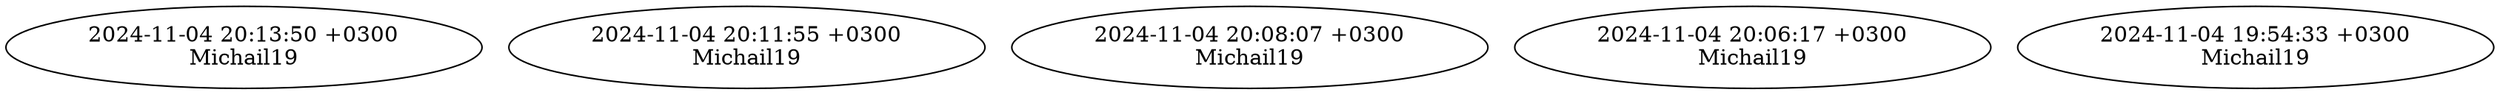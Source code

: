 digraph G {
    "6e44a9eccef9dc107c26c453559d669ebd84dbcc" [label="2024-11-04 20:13:50 +0300\nMichail19"];
    "46367f7de67175d5f03c9e8ae2067ac21fec0a92" [label="2024-11-04 20:11:55 +0300\nMichail19"];
    "49837d93d4a5fb59956aadbba3c262efa4b05267" [label="2024-11-04 20:08:07 +0300\nMichail19"];
    "1c911d746562f2b41f69b62a80a2f5a56168f865" [label="2024-11-04 20:06:17 +0300\nMichail19"];
    "27dfd2e4035db62bb239fdf60053539fa3b2f90f" [label="2024-11-04 19:54:33 +0300\nMichail19"];
}
